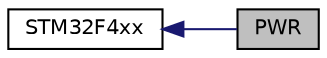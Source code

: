 digraph "PWR"
{
  edge [fontname="Helvetica",fontsize="10",labelfontname="Helvetica",labelfontsize="10"];
  node [fontname="Helvetica",fontsize="10",shape=record];
  rankdir=LR;
  Node0 [label="PWR",height=0.2,width=0.4,color="black", fillcolor="grey75", style="filled" fontcolor="black"];
  Node1 [label="STM32F4xx",height=0.2,width=0.4,color="black", fillcolor="white", style="filled",URL="$group__STM32F4xx.html",tooltip="Libraries for ST Microelectronics STM32F4xx series."];
  Node1->Node0 [shape=plaintext, color="midnightblue", dir="back", style="solid"];
}
